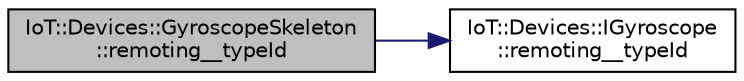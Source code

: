 digraph "IoT::Devices::GyroscopeSkeleton::remoting__typeId"
{
 // LATEX_PDF_SIZE
  edge [fontname="Helvetica",fontsize="10",labelfontname="Helvetica",labelfontsize="10"];
  node [fontname="Helvetica",fontsize="10",shape=record];
  rankdir="LR";
  Node1 [label="IoT::Devices::GyroscopeSkeleton\l::remoting__typeId",height=0.2,width=0.4,color="black", fillcolor="grey75", style="filled", fontcolor="black",tooltip="Destroys a GyroscopeSkeleton."];
  Node1 -> Node2 [color="midnightblue",fontsize="10",style="solid"];
  Node2 [label="IoT::Devices::IGyroscope\l::remoting__typeId",height=0.2,width=0.4,color="black", fillcolor="white", style="filled",URL="$classIoT_1_1Devices_1_1IGyroscope.html#a4f1070108104ce663a0720689a6b2085",tooltip=" "];
}
